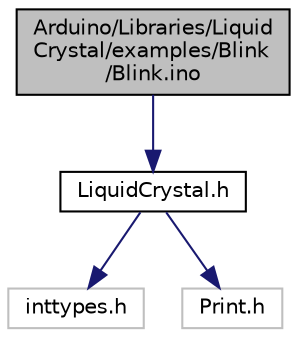 digraph "Arduino/Libraries/LiquidCrystal/examples/Blink/Blink.ino"
{
  edge [fontname="Helvetica",fontsize="10",labelfontname="Helvetica",labelfontsize="10"];
  node [fontname="Helvetica",fontsize="10",shape=record];
  Node0 [label="Arduino/Libraries/Liquid\lCrystal/examples/Blink\l/Blink.ino",height=0.2,width=0.4,color="black", fillcolor="grey75", style="filled", fontcolor="black"];
  Node0 -> Node1 [color="midnightblue",fontsize="10",style="solid",fontname="Helvetica"];
  Node1 [label="LiquidCrystal.h",height=0.2,width=0.4,color="black", fillcolor="white", style="filled",URL="$_liquid_crystal_8h.html"];
  Node1 -> Node2 [color="midnightblue",fontsize="10",style="solid",fontname="Helvetica"];
  Node2 [label="inttypes.h",height=0.2,width=0.4,color="grey75", fillcolor="white", style="filled"];
  Node1 -> Node3 [color="midnightblue",fontsize="10",style="solid",fontname="Helvetica"];
  Node3 [label="Print.h",height=0.2,width=0.4,color="grey75", fillcolor="white", style="filled"];
}
